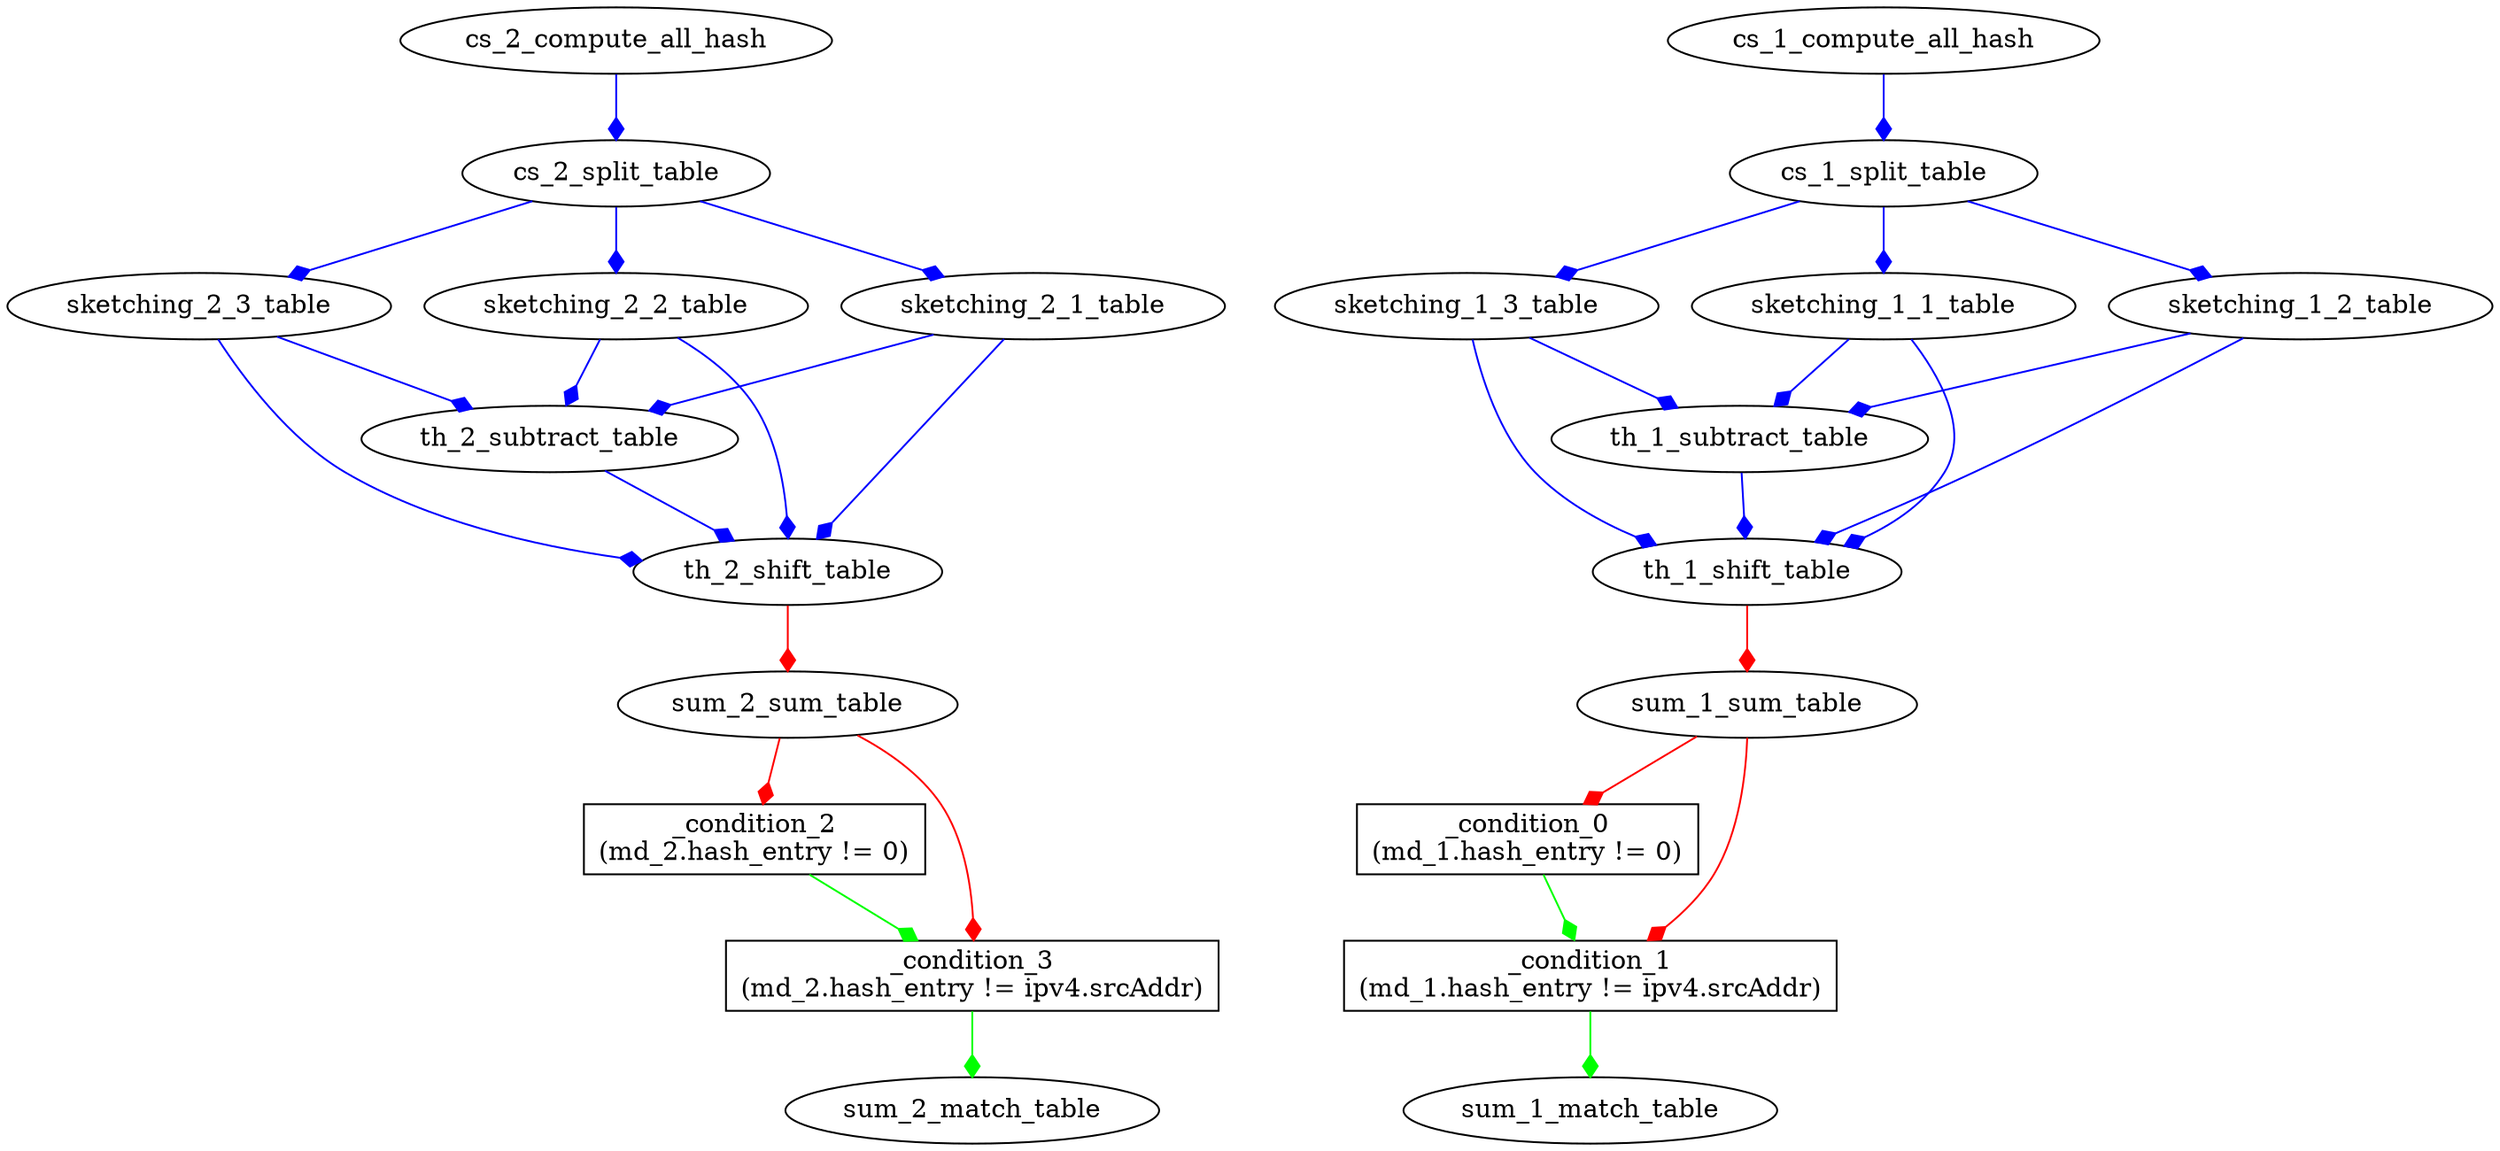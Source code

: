 digraph ingress {
_condition_2 [shape=box label="_condition_2\n(md_2.hash_entry != 0)"];
_condition_1 [shape=box label="_condition_1\n(md_1.hash_entry != ipv4.srcAddr)"];
_condition_0 [shape=box label="_condition_0\n(md_1.hash_entry != 0)"];
_condition_3 [shape=box label="_condition_3\n(md_2.hash_entry != ipv4.srcAddr)"];
sketching_2_3_table -> th_2_subtract_table [color=blue  arrowhead = diamond];
sketching_2_3_table -> th_2_shift_table [color=blue  arrowhead = diamond];
sketching_2_2_table -> th_2_shift_table [color=blue  arrowhead = diamond];
sketching_2_2_table -> th_2_subtract_table [color=blue  arrowhead = diamond];
cs_2_split_table -> sketching_2_3_table [color=blue  arrowhead = diamond];
cs_2_split_table -> sketching_2_1_table [color=blue  arrowhead = diamond];
cs_2_split_table -> sketching_2_2_table [color=blue  arrowhead = diamond];
th_2_subtract_table -> th_2_shift_table [color=blue  arrowhead = diamond];
_condition_2 -> _condition_3 [color=green  arrowhead = diamond];
_condition_1 -> sum_1_match_table [color=green  arrowhead = diamond];
_condition_0 -> _condition_1 [color=green  arrowhead = diamond];
th_1_subtract_table -> th_1_shift_table [color=blue  arrowhead = diamond];
cs_1_compute_all_hash -> cs_1_split_table [color=blue  arrowhead = diamond];
sum_2_sum_table -> _condition_2 [color=red  arrowhead = diamond];
sum_2_sum_table -> _condition_3 [color=red  arrowhead = diamond];
sum_1_sum_table -> _condition_0 [color=red  arrowhead = diamond];
sum_1_sum_table -> _condition_1 [color=red  arrowhead = diamond];
sketching_2_1_table -> th_2_shift_table [color=blue  arrowhead = diamond];
sketching_2_1_table -> th_2_subtract_table [color=blue  arrowhead = diamond];
sketching_1_3_table -> th_1_subtract_table [color=blue  arrowhead = diamond];
sketching_1_3_table -> th_1_shift_table [color=blue  arrowhead = diamond];
sketching_1_1_table -> th_1_shift_table [color=blue  arrowhead = diamond];
sketching_1_1_table -> th_1_subtract_table [color=blue  arrowhead = diamond];
sketching_1_2_table -> th_1_shift_table [color=blue  arrowhead = diamond];
sketching_1_2_table -> th_1_subtract_table [color=blue  arrowhead = diamond];
cs_2_compute_all_hash -> cs_2_split_table [color=blue  arrowhead = diamond];
th_1_shift_table -> sum_1_sum_table [color=red  arrowhead = diamond];
th_2_shift_table -> sum_2_sum_table [color=red  arrowhead = diamond];
cs_1_split_table -> sketching_1_1_table [color=blue  arrowhead = diamond];
cs_1_split_table -> sketching_1_3_table [color=blue  arrowhead = diamond];
cs_1_split_table -> sketching_1_2_table [color=blue  arrowhead = diamond];
_condition_3 -> sum_2_match_table [color=green  arrowhead = diamond];
}
